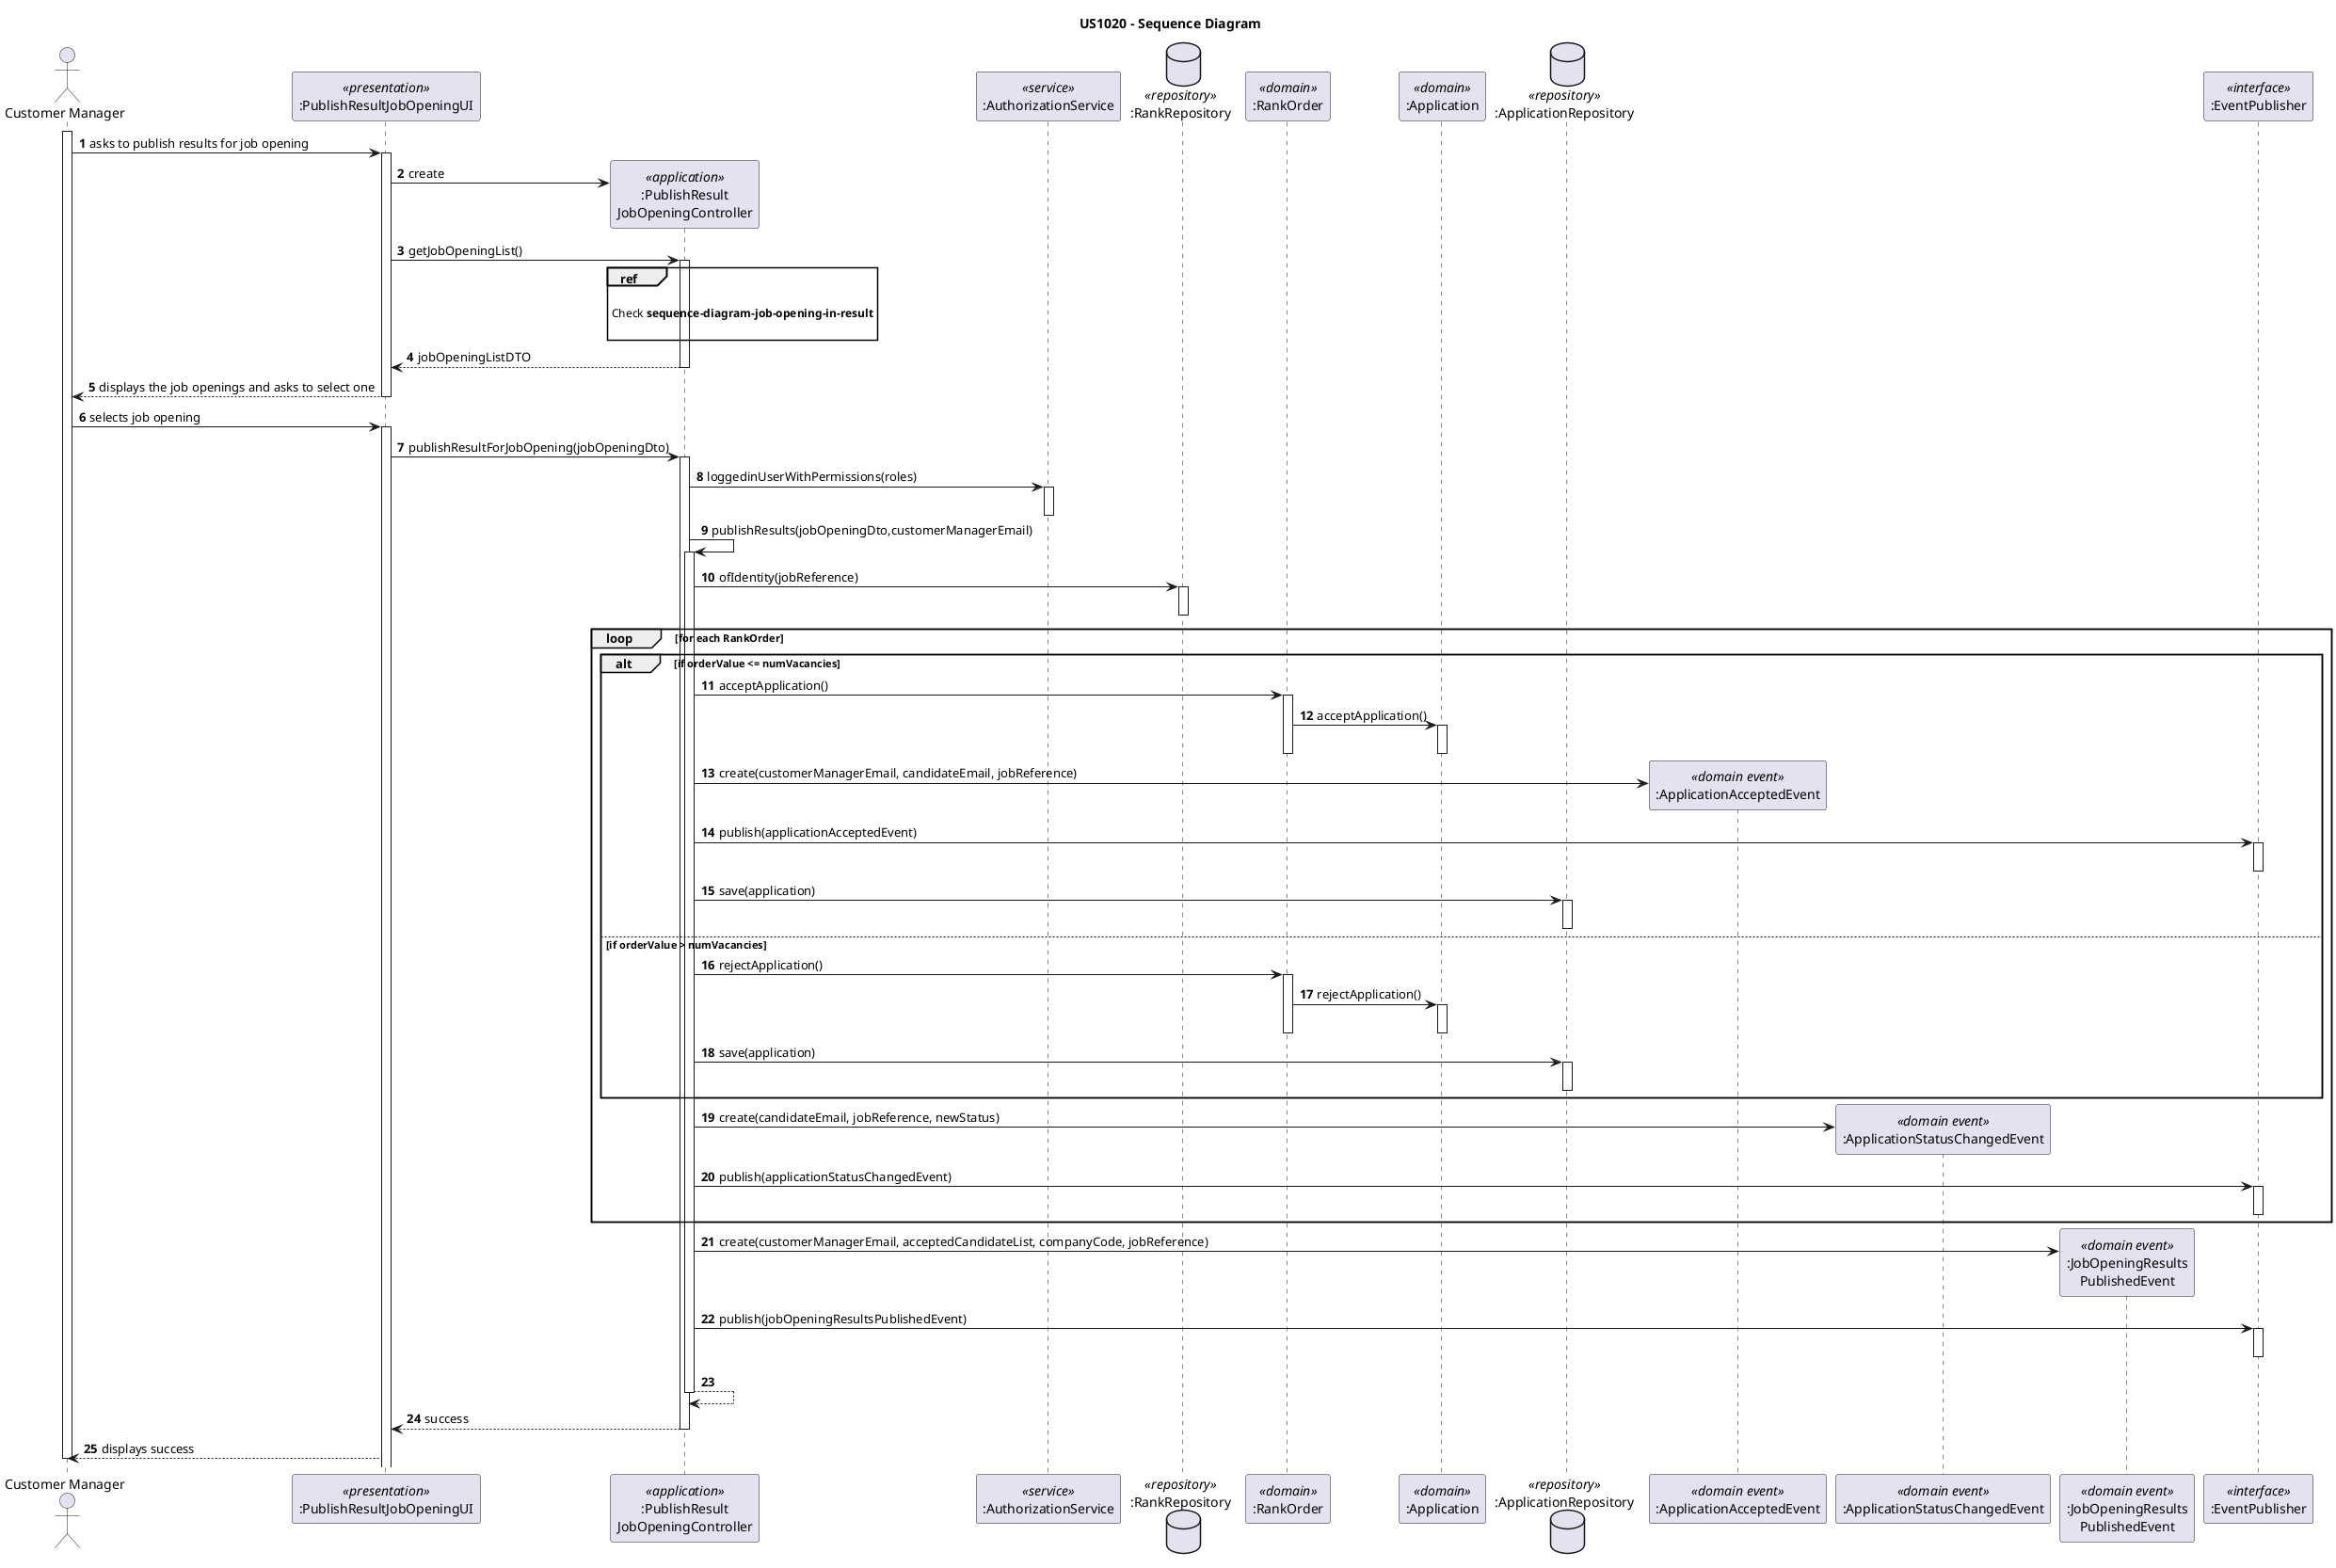 @startuml
'https://plantuml.com/sequence-diagram

title US1020 - Sequence Diagram

autonumber

actor "Customer Manager" as USER
participant ":PublishResultJobOpeningUI" as UI <<presentation>>
participant ":PublishResult\nJobOpeningController" as CTRL <<application>>
participant ":AuthorizationService" as AUTHZ <<service>>
database ":RankRepository" as R_REPO <<repository>>
participant ":RankOrder" as R <<domain>>
participant ":Application" as A <<domain>>
database ":ApplicationRepository" as A_REPO <<repository>>
participant ":ApplicationAcceptedEvent" as NAAE <<domain event>>
participant ":ApplicationStatusChangedEvent" as ASCE <<domain event>>
participant ":JobOpeningResults\nPublishedEvent" as JORPE <<domain event>>
participant ":EventPublisher" as EP <<interface>>


activate USER

USER -> UI : asks to publish results for job opening
activate UI

UI -> CTRL**: create

UI -> CTRL : getJobOpeningList()
activate CTRL

ref over CTRL

Check **sequence-diagram-job-opening-in-result**

end ref

CTRL --> UI: jobOpeningListDTO
deactivate CTRL

UI --> USER : displays the job openings and asks to select one
deactivate UI


USER -> UI : selects job opening
activate UI

    UI -> CTRL: publishResultForJobOpening(jobOpeningDto)
    activate CTRL

    CTRL -> AUTHZ:  loggedinUserWithPermissions(roles)
    activate AUTHZ
    deactivate AUTHZ

    CTRL -> CTRL : publishResults(jobOpeningDto,customerManagerEmail)
    activate CTRL

        CTRL -> R_REPO: ofIdentity(jobReference)
        activate R_REPO
        deactivate R_REPO



            loop for each RankOrder

                alt if orderValue <= numVacancies

                    CTRL -> R : acceptApplication()
                    activate R

                    R -> A : acceptApplication()
                    activate A
                    deactivate A
                    deactivate R

                    CTRL -> NAAE**: create(customerManagerEmail, candidateEmail, jobReference)
                    CTRL -> EP: publish(applicationAcceptedEvent)
                    activate EP
                    deactivate EP

                    CTRL -> A_REPO: save(application)
                    activate A_REPO
                    deactivate A_REPO
                else if orderValue > numVacancies

                    CTRL -> R : rejectApplication()
                    activate R

                    R -> A : rejectApplication()
                    activate A
                    deactivate A
                    deactivate R

                    CTRL -> A_REPO: save(application)
                    activate A_REPO
                    deactivate A_REPO
                end alt



               CTRL -> ASCE** : create(candidateEmail, jobReference, newStatus)
                CTRL-> EP: publish(applicationStatusChangedEvent)
                activate EP
                deactivate EP
            end loop


    CTRL-> JORPE**: create(customerManagerEmail, acceptedCandidateList, companyCode, jobReference)
    CTRL -> EP: publish(jobOpeningResultsPublishedEvent)
    activate EP
    deactivate EP


    CTRL --> CTRL:
    deactivate CTRL

CTRL --> UI: success
deactivate CTRL

UI --> USER: displays success

deactivate USER


@enduml